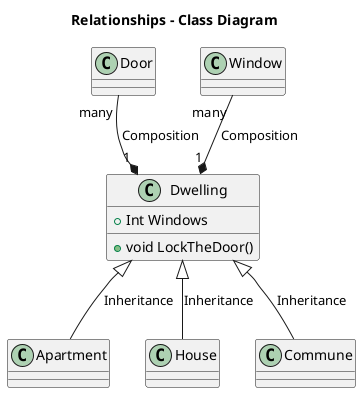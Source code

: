 @startuml Class_Relationships

title Relationships - Class Diagram

class Dwelling {
  +Int Windows
  +void LockTheDoor()
}

class Apartment
class House
class Commune
class Window
class Door

Dwelling <|-down- Apartment: Inheritance
Dwelling <|-down- Commune: Inheritance
Dwelling <|-down- House: Inheritance
Dwelling "1" *-up- "many" Window: Composition
Dwelling "1" *-up- "many" Door: Composition

@enduml